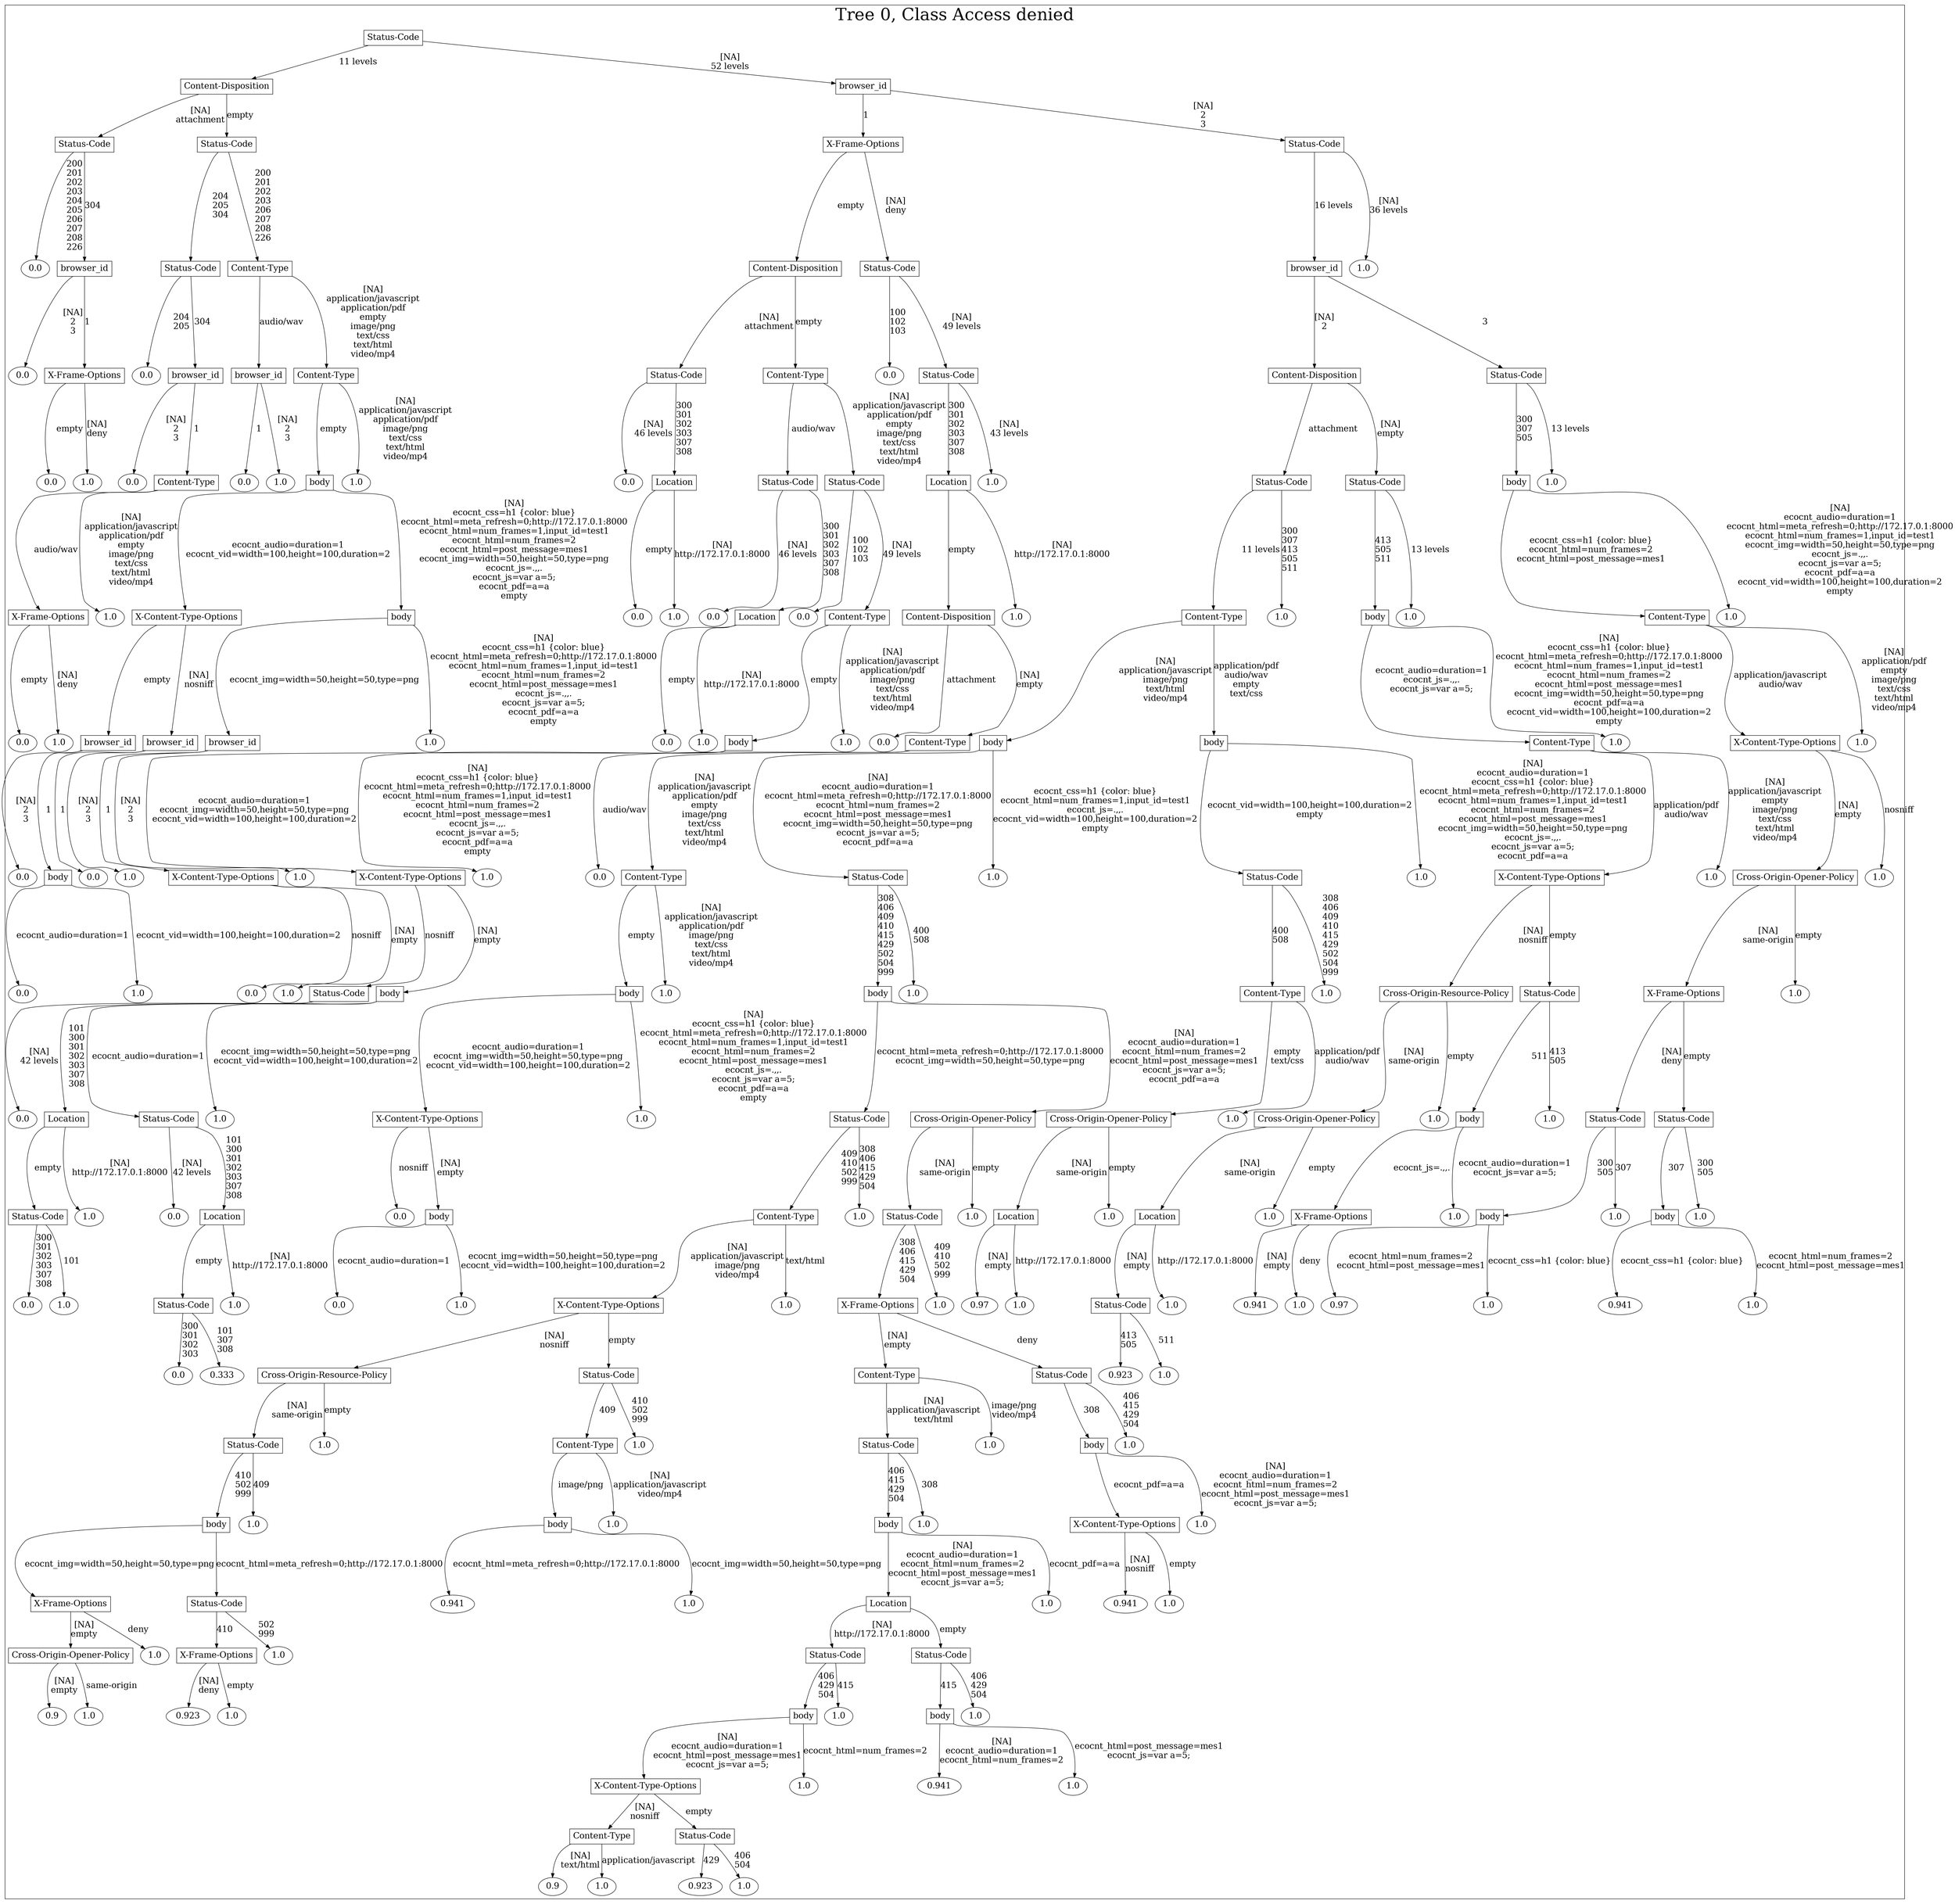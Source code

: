 /*
Generated by:
    http://https://github.com/h2oai/h2o-3/tree/master/h2o-genmodel/src/main/java/hex/genmodel/tools/PrintMojo.java
*/

/*
On a mac:

$ brew install graphviz
$ dot -Tpng file.gv -o file.png
$ open file.png
*/

digraph G {

subgraph cluster_0 {
/* Nodes */

/* Level 0 */
{
"SG_0_Node_0" [shape=box, fontsize=20, label="Status-Code"]
}

/* Level 1 */
{
"SG_0_Node_1" [shape=box, fontsize=20, label="Content-Disposition"]
"SG_0_Node_2" [shape=box, fontsize=20, label="browser_id"]
}

/* Level 2 */
{
"SG_0_Node_3" [shape=box, fontsize=20, label="Status-Code"]
"SG_0_Node_4" [shape=box, fontsize=20, label="Status-Code"]
"SG_0_Node_5" [shape=box, fontsize=20, label="X-Frame-Options"]
"SG_0_Node_6" [shape=box, fontsize=20, label="Status-Code"]
}

/* Level 3 */
{
"SG_0_Node_126" [fontsize=20, label="0.0"]
"SG_0_Node_7" [shape=box, fontsize=20, label="browser_id"]
"SG_0_Node_8" [shape=box, fontsize=20, label="Status-Code"]
"SG_0_Node_9" [shape=box, fontsize=20, label="Content-Type"]
"SG_0_Node_10" [shape=box, fontsize=20, label="Content-Disposition"]
"SG_0_Node_11" [shape=box, fontsize=20, label="Status-Code"]
"SG_0_Node_12" [shape=box, fontsize=20, label="browser_id"]
"SG_0_Node_127" [fontsize=20, label="1.0"]
}

/* Level 4 */
{
"SG_0_Node_128" [fontsize=20, label="0.0"]
"SG_0_Node_13" [shape=box, fontsize=20, label="X-Frame-Options"]
"SG_0_Node_129" [fontsize=20, label="0.0"]
"SG_0_Node_14" [shape=box, fontsize=20, label="browser_id"]
"SG_0_Node_15" [shape=box, fontsize=20, label="browser_id"]
"SG_0_Node_16" [shape=box, fontsize=20, label="Content-Type"]
"SG_0_Node_17" [shape=box, fontsize=20, label="Status-Code"]
"SG_0_Node_18" [shape=box, fontsize=20, label="Content-Type"]
"SG_0_Node_130" [fontsize=20, label="0.0"]
"SG_0_Node_19" [shape=box, fontsize=20, label="Status-Code"]
"SG_0_Node_20" [shape=box, fontsize=20, label="Content-Disposition"]
"SG_0_Node_21" [shape=box, fontsize=20, label="Status-Code"]
}

/* Level 5 */
{
"SG_0_Node_131" [fontsize=20, label="0.0"]
"SG_0_Node_132" [fontsize=20, label="1.0"]
"SG_0_Node_133" [fontsize=20, label="0.0"]
"SG_0_Node_22" [shape=box, fontsize=20, label="Content-Type"]
"SG_0_Node_134" [fontsize=20, label="0.0"]
"SG_0_Node_135" [fontsize=20, label="1.0"]
"SG_0_Node_23" [shape=box, fontsize=20, label="body"]
"SG_0_Node_136" [fontsize=20, label="1.0"]
"SG_0_Node_137" [fontsize=20, label="0.0"]
"SG_0_Node_24" [shape=box, fontsize=20, label="Location"]
"SG_0_Node_25" [shape=box, fontsize=20, label="Status-Code"]
"SG_0_Node_26" [shape=box, fontsize=20, label="Status-Code"]
"SG_0_Node_27" [shape=box, fontsize=20, label="Location"]
"SG_0_Node_138" [fontsize=20, label="1.0"]
"SG_0_Node_28" [shape=box, fontsize=20, label="Status-Code"]
"SG_0_Node_29" [shape=box, fontsize=20, label="Status-Code"]
"SG_0_Node_30" [shape=box, fontsize=20, label="body"]
"SG_0_Node_139" [fontsize=20, label="1.0"]
}

/* Level 6 */
{
"SG_0_Node_31" [shape=box, fontsize=20, label="X-Frame-Options"]
"SG_0_Node_140" [fontsize=20, label="1.0"]
"SG_0_Node_32" [shape=box, fontsize=20, label="X-Content-Type-Options"]
"SG_0_Node_33" [shape=box, fontsize=20, label="body"]
"SG_0_Node_141" [fontsize=20, label="0.0"]
"SG_0_Node_142" [fontsize=20, label="1.0"]
"SG_0_Node_143" [fontsize=20, label="0.0"]
"SG_0_Node_34" [shape=box, fontsize=20, label="Location"]
"SG_0_Node_144" [fontsize=20, label="0.0"]
"SG_0_Node_35" [shape=box, fontsize=20, label="Content-Type"]
"SG_0_Node_36" [shape=box, fontsize=20, label="Content-Disposition"]
"SG_0_Node_145" [fontsize=20, label="1.0"]
"SG_0_Node_37" [shape=box, fontsize=20, label="Content-Type"]
"SG_0_Node_146" [fontsize=20, label="1.0"]
"SG_0_Node_38" [shape=box, fontsize=20, label="body"]
"SG_0_Node_147" [fontsize=20, label="1.0"]
"SG_0_Node_39" [shape=box, fontsize=20, label="Content-Type"]
"SG_0_Node_148" [fontsize=20, label="1.0"]
}

/* Level 7 */
{
"SG_0_Node_149" [fontsize=20, label="0.0"]
"SG_0_Node_150" [fontsize=20, label="1.0"]
"SG_0_Node_40" [shape=box, fontsize=20, label="browser_id"]
"SG_0_Node_41" [shape=box, fontsize=20, label="browser_id"]
"SG_0_Node_42" [shape=box, fontsize=20, label="browser_id"]
"SG_0_Node_151" [fontsize=20, label="1.0"]
"SG_0_Node_152" [fontsize=20, label="0.0"]
"SG_0_Node_153" [fontsize=20, label="1.0"]
"SG_0_Node_43" [shape=box, fontsize=20, label="body"]
"SG_0_Node_154" [fontsize=20, label="1.0"]
"SG_0_Node_155" [fontsize=20, label="0.0"]
"SG_0_Node_44" [shape=box, fontsize=20, label="Content-Type"]
"SG_0_Node_45" [shape=box, fontsize=20, label="body"]
"SG_0_Node_46" [shape=box, fontsize=20, label="body"]
"SG_0_Node_47" [shape=box, fontsize=20, label="Content-Type"]
"SG_0_Node_156" [fontsize=20, label="1.0"]
"SG_0_Node_48" [shape=box, fontsize=20, label="X-Content-Type-Options"]
"SG_0_Node_157" [fontsize=20, label="1.0"]
}

/* Level 8 */
{
"SG_0_Node_158" [fontsize=20, label="0.0"]
"SG_0_Node_49" [shape=box, fontsize=20, label="body"]
"SG_0_Node_159" [fontsize=20, label="0.0"]
"SG_0_Node_160" [fontsize=20, label="1.0"]
"SG_0_Node_50" [shape=box, fontsize=20, label="X-Content-Type-Options"]
"SG_0_Node_161" [fontsize=20, label="1.0"]
"SG_0_Node_51" [shape=box, fontsize=20, label="X-Content-Type-Options"]
"SG_0_Node_162" [fontsize=20, label="1.0"]
"SG_0_Node_163" [fontsize=20, label="0.0"]
"SG_0_Node_52" [shape=box, fontsize=20, label="Content-Type"]
"SG_0_Node_53" [shape=box, fontsize=20, label="Status-Code"]
"SG_0_Node_164" [fontsize=20, label="1.0"]
"SG_0_Node_54" [shape=box, fontsize=20, label="Status-Code"]
"SG_0_Node_165" [fontsize=20, label="1.0"]
"SG_0_Node_55" [shape=box, fontsize=20, label="X-Content-Type-Options"]
"SG_0_Node_166" [fontsize=20, label="1.0"]
"SG_0_Node_56" [shape=box, fontsize=20, label="Cross-Origin-Opener-Policy"]
"SG_0_Node_167" [fontsize=20, label="1.0"]
}

/* Level 9 */
{
"SG_0_Node_168" [fontsize=20, label="0.0"]
"SG_0_Node_169" [fontsize=20, label="1.0"]
"SG_0_Node_170" [fontsize=20, label="0.0"]
"SG_0_Node_171" [fontsize=20, label="1.0"]
"SG_0_Node_57" [shape=box, fontsize=20, label="Status-Code"]
"SG_0_Node_58" [shape=box, fontsize=20, label="body"]
"SG_0_Node_59" [shape=box, fontsize=20, label="body"]
"SG_0_Node_172" [fontsize=20, label="1.0"]
"SG_0_Node_60" [shape=box, fontsize=20, label="body"]
"SG_0_Node_173" [fontsize=20, label="1.0"]
"SG_0_Node_61" [shape=box, fontsize=20, label="Content-Type"]
"SG_0_Node_174" [fontsize=20, label="1.0"]
"SG_0_Node_62" [shape=box, fontsize=20, label="Cross-Origin-Resource-Policy"]
"SG_0_Node_63" [shape=box, fontsize=20, label="Status-Code"]
"SG_0_Node_64" [shape=box, fontsize=20, label="X-Frame-Options"]
"SG_0_Node_175" [fontsize=20, label="1.0"]
}

/* Level 10 */
{
"SG_0_Node_176" [fontsize=20, label="0.0"]
"SG_0_Node_65" [shape=box, fontsize=20, label="Location"]
"SG_0_Node_66" [shape=box, fontsize=20, label="Status-Code"]
"SG_0_Node_177" [fontsize=20, label="1.0"]
"SG_0_Node_67" [shape=box, fontsize=20, label="X-Content-Type-Options"]
"SG_0_Node_178" [fontsize=20, label="1.0"]
"SG_0_Node_68" [shape=box, fontsize=20, label="Status-Code"]
"SG_0_Node_69" [shape=box, fontsize=20, label="Cross-Origin-Opener-Policy"]
"SG_0_Node_70" [shape=box, fontsize=20, label="Cross-Origin-Opener-Policy"]
"SG_0_Node_179" [fontsize=20, label="1.0"]
"SG_0_Node_71" [shape=box, fontsize=20, label="Cross-Origin-Opener-Policy"]
"SG_0_Node_180" [fontsize=20, label="1.0"]
"SG_0_Node_72" [shape=box, fontsize=20, label="body"]
"SG_0_Node_181" [fontsize=20, label="1.0"]
"SG_0_Node_73" [shape=box, fontsize=20, label="Status-Code"]
"SG_0_Node_74" [shape=box, fontsize=20, label="Status-Code"]
}

/* Level 11 */
{
"SG_0_Node_75" [shape=box, fontsize=20, label="Status-Code"]
"SG_0_Node_182" [fontsize=20, label="1.0"]
"SG_0_Node_183" [fontsize=20, label="0.0"]
"SG_0_Node_76" [shape=box, fontsize=20, label="Location"]
"SG_0_Node_184" [fontsize=20, label="0.0"]
"SG_0_Node_77" [shape=box, fontsize=20, label="body"]
"SG_0_Node_78" [shape=box, fontsize=20, label="Content-Type"]
"SG_0_Node_185" [fontsize=20, label="1.0"]
"SG_0_Node_79" [shape=box, fontsize=20, label="Status-Code"]
"SG_0_Node_186" [fontsize=20, label="1.0"]
"SG_0_Node_80" [shape=box, fontsize=20, label="Location"]
"SG_0_Node_187" [fontsize=20, label="1.0"]
"SG_0_Node_81" [shape=box, fontsize=20, label="Location"]
"SG_0_Node_188" [fontsize=20, label="1.0"]
"SG_0_Node_82" [shape=box, fontsize=20, label="X-Frame-Options"]
"SG_0_Node_189" [fontsize=20, label="1.0"]
"SG_0_Node_83" [shape=box, fontsize=20, label="body"]
"SG_0_Node_190" [fontsize=20, label="1.0"]
"SG_0_Node_84" [shape=box, fontsize=20, label="body"]
"SG_0_Node_191" [fontsize=20, label="1.0"]
}

/* Level 12 */
{
"SG_0_Node_192" [fontsize=20, label="0.0"]
"SG_0_Node_193" [fontsize=20, label="1.0"]
"SG_0_Node_85" [shape=box, fontsize=20, label="Status-Code"]
"SG_0_Node_194" [fontsize=20, label="1.0"]
"SG_0_Node_195" [fontsize=20, label="0.0"]
"SG_0_Node_196" [fontsize=20, label="1.0"]
"SG_0_Node_86" [shape=box, fontsize=20, label="X-Content-Type-Options"]
"SG_0_Node_197" [fontsize=20, label="1.0"]
"SG_0_Node_87" [shape=box, fontsize=20, label="X-Frame-Options"]
"SG_0_Node_198" [fontsize=20, label="1.0"]
"SG_0_Node_199" [fontsize=20, label="0.97"]
"SG_0_Node_200" [fontsize=20, label="1.0"]
"SG_0_Node_89" [shape=box, fontsize=20, label="Status-Code"]
"SG_0_Node_201" [fontsize=20, label="1.0"]
"SG_0_Node_202" [fontsize=20, label="0.941"]
"SG_0_Node_203" [fontsize=20, label="1.0"]
"SG_0_Node_204" [fontsize=20, label="0.97"]
"SG_0_Node_205" [fontsize=20, label="1.0"]
"SG_0_Node_206" [fontsize=20, label="0.941"]
"SG_0_Node_207" [fontsize=20, label="1.0"]
}

/* Level 13 */
{
"SG_0_Node_208" [fontsize=20, label="0.0"]
"SG_0_Node_209" [fontsize=20, label="0.333"]
"SG_0_Node_94" [shape=box, fontsize=20, label="Cross-Origin-Resource-Policy"]
"SG_0_Node_95" [shape=box, fontsize=20, label="Status-Code"]
"SG_0_Node_96" [shape=box, fontsize=20, label="Content-Type"]
"SG_0_Node_97" [shape=box, fontsize=20, label="Status-Code"]
"SG_0_Node_210" [fontsize=20, label="0.923"]
"SG_0_Node_211" [fontsize=20, label="1.0"]
}

/* Level 14 */
{
"SG_0_Node_99" [shape=box, fontsize=20, label="Status-Code"]
"SG_0_Node_212" [fontsize=20, label="1.0"]
"SG_0_Node_100" [shape=box, fontsize=20, label="Content-Type"]
"SG_0_Node_213" [fontsize=20, label="1.0"]
"SG_0_Node_101" [shape=box, fontsize=20, label="Status-Code"]
"SG_0_Node_214" [fontsize=20, label="1.0"]
"SG_0_Node_102" [shape=box, fontsize=20, label="body"]
"SG_0_Node_215" [fontsize=20, label="1.0"]
}

/* Level 15 */
{
"SG_0_Node_103" [shape=box, fontsize=20, label="body"]
"SG_0_Node_216" [fontsize=20, label="1.0"]
"SG_0_Node_104" [shape=box, fontsize=20, label="body"]
"SG_0_Node_217" [fontsize=20, label="1.0"]
"SG_0_Node_105" [shape=box, fontsize=20, label="body"]
"SG_0_Node_218" [fontsize=20, label="1.0"]
"SG_0_Node_106" [shape=box, fontsize=20, label="X-Content-Type-Options"]
"SG_0_Node_219" [fontsize=20, label="1.0"]
}

/* Level 16 */
{
"SG_0_Node_107" [shape=box, fontsize=20, label="X-Frame-Options"]
"SG_0_Node_108" [shape=box, fontsize=20, label="Status-Code"]
"SG_0_Node_220" [fontsize=20, label="0.941"]
"SG_0_Node_221" [fontsize=20, label="1.0"]
"SG_0_Node_110" [shape=box, fontsize=20, label="Location"]
"SG_0_Node_222" [fontsize=20, label="1.0"]
"SG_0_Node_223" [fontsize=20, label="0.941"]
"SG_0_Node_224" [fontsize=20, label="1.0"]
}

/* Level 17 */
{
"SG_0_Node_112" [shape=box, fontsize=20, label="Cross-Origin-Opener-Policy"]
"SG_0_Node_225" [fontsize=20, label="1.0"]
"SG_0_Node_113" [shape=box, fontsize=20, label="X-Frame-Options"]
"SG_0_Node_226" [fontsize=20, label="1.0"]
"SG_0_Node_114" [shape=box, fontsize=20, label="Status-Code"]
"SG_0_Node_115" [shape=box, fontsize=20, label="Status-Code"]
}

/* Level 18 */
{
"SG_0_Node_227" [fontsize=20, label="0.9"]
"SG_0_Node_228" [fontsize=20, label="1.0"]
"SG_0_Node_229" [fontsize=20, label="0.923"]
"SG_0_Node_230" [fontsize=20, label="1.0"]
"SG_0_Node_118" [shape=box, fontsize=20, label="body"]
"SG_0_Node_231" [fontsize=20, label="1.0"]
"SG_0_Node_119" [shape=box, fontsize=20, label="body"]
"SG_0_Node_232" [fontsize=20, label="1.0"]
}

/* Level 19 */
{
"SG_0_Node_120" [shape=box, fontsize=20, label="X-Content-Type-Options"]
"SG_0_Node_233" [fontsize=20, label="1.0"]
"SG_0_Node_234" [fontsize=20, label="0.941"]
"SG_0_Node_235" [fontsize=20, label="1.0"]
}

/* Level 20 */
{
"SG_0_Node_122" [shape=box, fontsize=20, label="Content-Type"]
"SG_0_Node_123" [shape=box, fontsize=20, label="Status-Code"]
}

/* Level 21 */
{
"SG_0_Node_236" [fontsize=20, label="0.9"]
"SG_0_Node_237" [fontsize=20, label="1.0"]
"SG_0_Node_238" [fontsize=20, label="0.923"]
"SG_0_Node_239" [fontsize=20, label="1.0"]
}

/* Edges */
"SG_0_Node_0" -> "SG_0_Node_1" [fontsize=20, label="11 levels
"]
"SG_0_Node_0" -> "SG_0_Node_2" [fontsize=20, label="[NA]
52 levels
"]
"SG_0_Node_2" -> "SG_0_Node_5" [fontsize=20, label="1
"]
"SG_0_Node_2" -> "SG_0_Node_6" [fontsize=20, label="[NA]
2
3
"]
"SG_0_Node_6" -> "SG_0_Node_12" [fontsize=20, label="16 levels
"]
"SG_0_Node_6" -> "SG_0_Node_127" [fontsize=20, label="[NA]
36 levels
"]
"SG_0_Node_12" -> "SG_0_Node_20" [fontsize=20, label="[NA]
2
"]
"SG_0_Node_12" -> "SG_0_Node_21" [fontsize=20, label="3
"]
"SG_0_Node_21" -> "SG_0_Node_30" [fontsize=20, label="300
307
505
"]
"SG_0_Node_21" -> "SG_0_Node_139" [fontsize=20, label="13 levels
"]
"SG_0_Node_30" -> "SG_0_Node_39" [fontsize=20, label="ecocnt_css=h1 {color: blue}
ecocnt_html=num_frames=2
ecocnt_html=post_message=mes1
"]
"SG_0_Node_30" -> "SG_0_Node_148" [fontsize=20, label="[NA]
ecocnt_audio=duration=1
ecocnt_html=meta_refresh=0;http://172.17.0.1:8000
ecocnt_html=num_frames=1,input_id=test1
ecocnt_img=width=50,height=50,type=png
ecocnt_js=.,,.
ecocnt_js=var a=5;
ecocnt_pdf=a=a
ecocnt_vid=width=100,height=100,duration=2
empty
"]
"SG_0_Node_39" -> "SG_0_Node_48" [fontsize=20, label="application/javascript
audio/wav
"]
"SG_0_Node_39" -> "SG_0_Node_157" [fontsize=20, label="[NA]
application/pdf
empty
image/png
text/css
text/html
video/mp4
"]
"SG_0_Node_48" -> "SG_0_Node_56" [fontsize=20, label="[NA]
empty
"]
"SG_0_Node_48" -> "SG_0_Node_167" [fontsize=20, label="nosniff
"]
"SG_0_Node_56" -> "SG_0_Node_64" [fontsize=20, label="[NA]
same-origin
"]
"SG_0_Node_56" -> "SG_0_Node_175" [fontsize=20, label="empty
"]
"SG_0_Node_64" -> "SG_0_Node_73" [fontsize=20, label="[NA]
deny
"]
"SG_0_Node_64" -> "SG_0_Node_74" [fontsize=20, label="empty
"]
"SG_0_Node_74" -> "SG_0_Node_84" [fontsize=20, label="307
"]
"SG_0_Node_74" -> "SG_0_Node_191" [fontsize=20, label="300
505
"]
"SG_0_Node_84" -> "SG_0_Node_206" [fontsize=20, label="ecocnt_css=h1 {color: blue}
"]
"SG_0_Node_84" -> "SG_0_Node_207" [fontsize=20, label="ecocnt_html=num_frames=2
ecocnt_html=post_message=mes1
"]
"SG_0_Node_73" -> "SG_0_Node_83" [fontsize=20, label="300
505
"]
"SG_0_Node_73" -> "SG_0_Node_190" [fontsize=20, label="307
"]
"SG_0_Node_83" -> "SG_0_Node_204" [fontsize=20, label="ecocnt_html=num_frames=2
ecocnt_html=post_message=mes1
"]
"SG_0_Node_83" -> "SG_0_Node_205" [fontsize=20, label="ecocnt_css=h1 {color: blue}
"]
"SG_0_Node_20" -> "SG_0_Node_28" [fontsize=20, label="attachment
"]
"SG_0_Node_20" -> "SG_0_Node_29" [fontsize=20, label="[NA]
empty
"]
"SG_0_Node_29" -> "SG_0_Node_38" [fontsize=20, label="413
505
511
"]
"SG_0_Node_29" -> "SG_0_Node_147" [fontsize=20, label="13 levels
"]
"SG_0_Node_38" -> "SG_0_Node_47" [fontsize=20, label="ecocnt_audio=duration=1
ecocnt_js=.,,.
ecocnt_js=var a=5;
"]
"SG_0_Node_38" -> "SG_0_Node_156" [fontsize=20, label="[NA]
ecocnt_css=h1 {color: blue}
ecocnt_html=meta_refresh=0;http://172.17.0.1:8000
ecocnt_html=num_frames=1,input_id=test1
ecocnt_html=num_frames=2
ecocnt_html=post_message=mes1
ecocnt_img=width=50,height=50,type=png
ecocnt_pdf=a=a
ecocnt_vid=width=100,height=100,duration=2
empty
"]
"SG_0_Node_47" -> "SG_0_Node_55" [fontsize=20, label="application/pdf
audio/wav
"]
"SG_0_Node_47" -> "SG_0_Node_166" [fontsize=20, label="[NA]
application/javascript
empty
image/png
text/css
text/html
video/mp4
"]
"SG_0_Node_55" -> "SG_0_Node_62" [fontsize=20, label="[NA]
nosniff
"]
"SG_0_Node_55" -> "SG_0_Node_63" [fontsize=20, label="empty
"]
"SG_0_Node_63" -> "SG_0_Node_72" [fontsize=20, label="511
"]
"SG_0_Node_63" -> "SG_0_Node_181" [fontsize=20, label="413
505
"]
"SG_0_Node_72" -> "SG_0_Node_82" [fontsize=20, label="ecocnt_js=.,,.
"]
"SG_0_Node_72" -> "SG_0_Node_189" [fontsize=20, label="ecocnt_audio=duration=1
ecocnt_js=var a=5;
"]
"SG_0_Node_82" -> "SG_0_Node_202" [fontsize=20, label="[NA]
empty
"]
"SG_0_Node_82" -> "SG_0_Node_203" [fontsize=20, label="deny
"]
"SG_0_Node_62" -> "SG_0_Node_71" [fontsize=20, label="[NA]
same-origin
"]
"SG_0_Node_62" -> "SG_0_Node_180" [fontsize=20, label="empty
"]
"SG_0_Node_71" -> "SG_0_Node_81" [fontsize=20, label="[NA]
same-origin
"]
"SG_0_Node_71" -> "SG_0_Node_188" [fontsize=20, label="empty
"]
"SG_0_Node_81" -> "SG_0_Node_89" [fontsize=20, label="[NA]
empty
"]
"SG_0_Node_81" -> "SG_0_Node_201" [fontsize=20, label="http://172.17.0.1:8000
"]
"SG_0_Node_89" -> "SG_0_Node_210" [fontsize=20, label="413
505
"]
"SG_0_Node_89" -> "SG_0_Node_211" [fontsize=20, label="511
"]
"SG_0_Node_28" -> "SG_0_Node_37" [fontsize=20, label="11 levels
"]
"SG_0_Node_28" -> "SG_0_Node_146" [fontsize=20, label="300
307
413
505
511
"]
"SG_0_Node_37" -> "SG_0_Node_45" [fontsize=20, label="[NA]
application/javascript
image/png
text/html
video/mp4
"]
"SG_0_Node_37" -> "SG_0_Node_46" [fontsize=20, label="application/pdf
audio/wav
empty
text/css
"]
"SG_0_Node_46" -> "SG_0_Node_54" [fontsize=20, label="ecocnt_vid=width=100,height=100,duration=2
empty
"]
"SG_0_Node_46" -> "SG_0_Node_165" [fontsize=20, label="[NA]
ecocnt_audio=duration=1
ecocnt_css=h1 {color: blue}
ecocnt_html=meta_refresh=0;http://172.17.0.1:8000
ecocnt_html=num_frames=1,input_id=test1
ecocnt_html=num_frames=2
ecocnt_html=post_message=mes1
ecocnt_img=width=50,height=50,type=png
ecocnt_js=.,,.
ecocnt_js=var a=5;
ecocnt_pdf=a=a
"]
"SG_0_Node_54" -> "SG_0_Node_61" [fontsize=20, label="400
508
"]
"SG_0_Node_54" -> "SG_0_Node_174" [fontsize=20, label="308
406
409
410
415
429
502
504
999
"]
"SG_0_Node_61" -> "SG_0_Node_70" [fontsize=20, label="empty
text/css
"]
"SG_0_Node_61" -> "SG_0_Node_179" [fontsize=20, label="application/pdf
audio/wav
"]
"SG_0_Node_70" -> "SG_0_Node_80" [fontsize=20, label="[NA]
same-origin
"]
"SG_0_Node_70" -> "SG_0_Node_187" [fontsize=20, label="empty
"]
"SG_0_Node_80" -> "SG_0_Node_199" [fontsize=20, label="[NA]
empty
"]
"SG_0_Node_80" -> "SG_0_Node_200" [fontsize=20, label="http://172.17.0.1:8000
"]
"SG_0_Node_45" -> "SG_0_Node_53" [fontsize=20, label="[NA]
ecocnt_audio=duration=1
ecocnt_html=meta_refresh=0;http://172.17.0.1:8000
ecocnt_html=num_frames=2
ecocnt_html=post_message=mes1
ecocnt_img=width=50,height=50,type=png
ecocnt_js=var a=5;
ecocnt_pdf=a=a
"]
"SG_0_Node_45" -> "SG_0_Node_164" [fontsize=20, label="ecocnt_css=h1 {color: blue}
ecocnt_html=num_frames=1,input_id=test1
ecocnt_js=.,,.
ecocnt_vid=width=100,height=100,duration=2
empty
"]
"SG_0_Node_53" -> "SG_0_Node_60" [fontsize=20, label="308
406
409
410
415
429
502
504
999
"]
"SG_0_Node_53" -> "SG_0_Node_173" [fontsize=20, label="400
508
"]
"SG_0_Node_60" -> "SG_0_Node_68" [fontsize=20, label="ecocnt_html=meta_refresh=0;http://172.17.0.1:8000
ecocnt_img=width=50,height=50,type=png
"]
"SG_0_Node_60" -> "SG_0_Node_69" [fontsize=20, label="[NA]
ecocnt_audio=duration=1
ecocnt_html=num_frames=2
ecocnt_html=post_message=mes1
ecocnt_js=var a=5;
ecocnt_pdf=a=a
"]
"SG_0_Node_69" -> "SG_0_Node_79" [fontsize=20, label="[NA]
same-origin
"]
"SG_0_Node_69" -> "SG_0_Node_186" [fontsize=20, label="empty
"]
"SG_0_Node_79" -> "SG_0_Node_87" [fontsize=20, label="308
406
415
429
504
"]
"SG_0_Node_79" -> "SG_0_Node_198" [fontsize=20, label="409
410
502
999
"]
"SG_0_Node_87" -> "SG_0_Node_96" [fontsize=20, label="[NA]
empty
"]
"SG_0_Node_87" -> "SG_0_Node_97" [fontsize=20, label="deny
"]
"SG_0_Node_97" -> "SG_0_Node_102" [fontsize=20, label="308
"]
"SG_0_Node_97" -> "SG_0_Node_215" [fontsize=20, label="406
415
429
504
"]
"SG_0_Node_102" -> "SG_0_Node_106" [fontsize=20, label="ecocnt_pdf=a=a
"]
"SG_0_Node_102" -> "SG_0_Node_219" [fontsize=20, label="[NA]
ecocnt_audio=duration=1
ecocnt_html=num_frames=2
ecocnt_html=post_message=mes1
ecocnt_js=var a=5;
"]
"SG_0_Node_106" -> "SG_0_Node_223" [fontsize=20, label="[NA]
nosniff
"]
"SG_0_Node_106" -> "SG_0_Node_224" [fontsize=20, label="empty
"]
"SG_0_Node_96" -> "SG_0_Node_101" [fontsize=20, label="[NA]
application/javascript
text/html
"]
"SG_0_Node_96" -> "SG_0_Node_214" [fontsize=20, label="image/png
video/mp4
"]
"SG_0_Node_101" -> "SG_0_Node_105" [fontsize=20, label="406
415
429
504
"]
"SG_0_Node_101" -> "SG_0_Node_218" [fontsize=20, label="308
"]
"SG_0_Node_105" -> "SG_0_Node_110" [fontsize=20, label="[NA]
ecocnt_audio=duration=1
ecocnt_html=num_frames=2
ecocnt_html=post_message=mes1
ecocnt_js=var a=5;
"]
"SG_0_Node_105" -> "SG_0_Node_222" [fontsize=20, label="ecocnt_pdf=a=a
"]
"SG_0_Node_110" -> "SG_0_Node_114" [fontsize=20, label="[NA]
http://172.17.0.1:8000
"]
"SG_0_Node_110" -> "SG_0_Node_115" [fontsize=20, label="empty
"]
"SG_0_Node_115" -> "SG_0_Node_119" [fontsize=20, label="415
"]
"SG_0_Node_115" -> "SG_0_Node_232" [fontsize=20, label="406
429
504
"]
"SG_0_Node_119" -> "SG_0_Node_234" [fontsize=20, label="[NA]
ecocnt_audio=duration=1
ecocnt_html=num_frames=2
"]
"SG_0_Node_119" -> "SG_0_Node_235" [fontsize=20, label="ecocnt_html=post_message=mes1
ecocnt_js=var a=5;
"]
"SG_0_Node_114" -> "SG_0_Node_118" [fontsize=20, label="406
429
504
"]
"SG_0_Node_114" -> "SG_0_Node_231" [fontsize=20, label="415
"]
"SG_0_Node_118" -> "SG_0_Node_120" [fontsize=20, label="[NA]
ecocnt_audio=duration=1
ecocnt_html=post_message=mes1
ecocnt_js=var a=5;
"]
"SG_0_Node_118" -> "SG_0_Node_233" [fontsize=20, label="ecocnt_html=num_frames=2
"]
"SG_0_Node_120" -> "SG_0_Node_122" [fontsize=20, label="[NA]
nosniff
"]
"SG_0_Node_120" -> "SG_0_Node_123" [fontsize=20, label="empty
"]
"SG_0_Node_123" -> "SG_0_Node_238" [fontsize=20, label="429
"]
"SG_0_Node_123" -> "SG_0_Node_239" [fontsize=20, label="406
504
"]
"SG_0_Node_122" -> "SG_0_Node_236" [fontsize=20, label="[NA]
text/html
"]
"SG_0_Node_122" -> "SG_0_Node_237" [fontsize=20, label="application/javascript
"]
"SG_0_Node_68" -> "SG_0_Node_78" [fontsize=20, label="409
410
502
999
"]
"SG_0_Node_68" -> "SG_0_Node_185" [fontsize=20, label="308
406
415
429
504
"]
"SG_0_Node_78" -> "SG_0_Node_86" [fontsize=20, label="[NA]
application/javascript
image/png
video/mp4
"]
"SG_0_Node_78" -> "SG_0_Node_197" [fontsize=20, label="text/html
"]
"SG_0_Node_86" -> "SG_0_Node_94" [fontsize=20, label="[NA]
nosniff
"]
"SG_0_Node_86" -> "SG_0_Node_95" [fontsize=20, label="empty
"]
"SG_0_Node_95" -> "SG_0_Node_100" [fontsize=20, label="409
"]
"SG_0_Node_95" -> "SG_0_Node_213" [fontsize=20, label="410
502
999
"]
"SG_0_Node_100" -> "SG_0_Node_104" [fontsize=20, label="image/png
"]
"SG_0_Node_100" -> "SG_0_Node_217" [fontsize=20, label="[NA]
application/javascript
video/mp4
"]
"SG_0_Node_104" -> "SG_0_Node_220" [fontsize=20, label="ecocnt_html=meta_refresh=0;http://172.17.0.1:8000
"]
"SG_0_Node_104" -> "SG_0_Node_221" [fontsize=20, label="ecocnt_img=width=50,height=50,type=png
"]
"SG_0_Node_94" -> "SG_0_Node_99" [fontsize=20, label="[NA]
same-origin
"]
"SG_0_Node_94" -> "SG_0_Node_212" [fontsize=20, label="empty
"]
"SG_0_Node_99" -> "SG_0_Node_103" [fontsize=20, label="410
502
999
"]
"SG_0_Node_99" -> "SG_0_Node_216" [fontsize=20, label="409
"]
"SG_0_Node_103" -> "SG_0_Node_107" [fontsize=20, label="ecocnt_img=width=50,height=50,type=png
"]
"SG_0_Node_103" -> "SG_0_Node_108" [fontsize=20, label="ecocnt_html=meta_refresh=0;http://172.17.0.1:8000
"]
"SG_0_Node_108" -> "SG_0_Node_113" [fontsize=20, label="410
"]
"SG_0_Node_108" -> "SG_0_Node_226" [fontsize=20, label="502
999
"]
"SG_0_Node_113" -> "SG_0_Node_229" [fontsize=20, label="[NA]
deny
"]
"SG_0_Node_113" -> "SG_0_Node_230" [fontsize=20, label="empty
"]
"SG_0_Node_107" -> "SG_0_Node_112" [fontsize=20, label="[NA]
empty
"]
"SG_0_Node_107" -> "SG_0_Node_225" [fontsize=20, label="deny
"]
"SG_0_Node_112" -> "SG_0_Node_227" [fontsize=20, label="[NA]
empty
"]
"SG_0_Node_112" -> "SG_0_Node_228" [fontsize=20, label="same-origin
"]
"SG_0_Node_5" -> "SG_0_Node_10" [fontsize=20, label="empty
"]
"SG_0_Node_5" -> "SG_0_Node_11" [fontsize=20, label="[NA]
deny
"]
"SG_0_Node_11" -> "SG_0_Node_130" [fontsize=20, label="100
102
103
"]
"SG_0_Node_11" -> "SG_0_Node_19" [fontsize=20, label="[NA]
49 levels
"]
"SG_0_Node_19" -> "SG_0_Node_27" [fontsize=20, label="300
301
302
303
307
308
"]
"SG_0_Node_19" -> "SG_0_Node_138" [fontsize=20, label="[NA]
43 levels
"]
"SG_0_Node_27" -> "SG_0_Node_36" [fontsize=20, label="empty
"]
"SG_0_Node_27" -> "SG_0_Node_145" [fontsize=20, label="[NA]
http://172.17.0.1:8000
"]
"SG_0_Node_36" -> "SG_0_Node_155" [fontsize=20, label="attachment
"]
"SG_0_Node_36" -> "SG_0_Node_44" [fontsize=20, label="[NA]
empty
"]
"SG_0_Node_44" -> "SG_0_Node_163" [fontsize=20, label="audio/wav
"]
"SG_0_Node_44" -> "SG_0_Node_52" [fontsize=20, label="[NA]
application/javascript
application/pdf
empty
image/png
text/css
text/html
video/mp4
"]
"SG_0_Node_52" -> "SG_0_Node_59" [fontsize=20, label="empty
"]
"SG_0_Node_52" -> "SG_0_Node_172" [fontsize=20, label="[NA]
application/javascript
application/pdf
image/png
text/css
text/html
video/mp4
"]
"SG_0_Node_59" -> "SG_0_Node_67" [fontsize=20, label="ecocnt_audio=duration=1
ecocnt_img=width=50,height=50,type=png
ecocnt_vid=width=100,height=100,duration=2
"]
"SG_0_Node_59" -> "SG_0_Node_178" [fontsize=20, label="[NA]
ecocnt_css=h1 {color: blue}
ecocnt_html=meta_refresh=0;http://172.17.0.1:8000
ecocnt_html=num_frames=1,input_id=test1
ecocnt_html=num_frames=2
ecocnt_html=post_message=mes1
ecocnt_js=.,,.
ecocnt_js=var a=5;
ecocnt_pdf=a=a
empty
"]
"SG_0_Node_67" -> "SG_0_Node_184" [fontsize=20, label="nosniff
"]
"SG_0_Node_67" -> "SG_0_Node_77" [fontsize=20, label="[NA]
empty
"]
"SG_0_Node_77" -> "SG_0_Node_195" [fontsize=20, label="ecocnt_audio=duration=1
"]
"SG_0_Node_77" -> "SG_0_Node_196" [fontsize=20, label="ecocnt_img=width=50,height=50,type=png
ecocnt_vid=width=100,height=100,duration=2
"]
"SG_0_Node_10" -> "SG_0_Node_17" [fontsize=20, label="[NA]
attachment
"]
"SG_0_Node_10" -> "SG_0_Node_18" [fontsize=20, label="empty
"]
"SG_0_Node_18" -> "SG_0_Node_25" [fontsize=20, label="audio/wav
"]
"SG_0_Node_18" -> "SG_0_Node_26" [fontsize=20, label="[NA]
application/javascript
application/pdf
empty
image/png
text/css
text/html
video/mp4
"]
"SG_0_Node_26" -> "SG_0_Node_144" [fontsize=20, label="100
102
103
"]
"SG_0_Node_26" -> "SG_0_Node_35" [fontsize=20, label="[NA]
49 levels
"]
"SG_0_Node_35" -> "SG_0_Node_43" [fontsize=20, label="empty
"]
"SG_0_Node_35" -> "SG_0_Node_154" [fontsize=20, label="[NA]
application/javascript
application/pdf
image/png
text/css
text/html
video/mp4
"]
"SG_0_Node_43" -> "SG_0_Node_51" [fontsize=20, label="ecocnt_audio=duration=1
ecocnt_img=width=50,height=50,type=png
ecocnt_vid=width=100,height=100,duration=2
"]
"SG_0_Node_43" -> "SG_0_Node_162" [fontsize=20, label="[NA]
ecocnt_css=h1 {color: blue}
ecocnt_html=meta_refresh=0;http://172.17.0.1:8000
ecocnt_html=num_frames=1,input_id=test1
ecocnt_html=num_frames=2
ecocnt_html=post_message=mes1
ecocnt_js=.,,.
ecocnt_js=var a=5;
ecocnt_pdf=a=a
empty
"]
"SG_0_Node_51" -> "SG_0_Node_57" [fontsize=20, label="nosniff
"]
"SG_0_Node_51" -> "SG_0_Node_58" [fontsize=20, label="[NA]
empty
"]
"SG_0_Node_58" -> "SG_0_Node_66" [fontsize=20, label="ecocnt_audio=duration=1
"]
"SG_0_Node_58" -> "SG_0_Node_177" [fontsize=20, label="ecocnt_img=width=50,height=50,type=png
ecocnt_vid=width=100,height=100,duration=2
"]
"SG_0_Node_66" -> "SG_0_Node_183" [fontsize=20, label="[NA]
42 levels
"]
"SG_0_Node_66" -> "SG_0_Node_76" [fontsize=20, label="101
300
301
302
303
307
308
"]
"SG_0_Node_76" -> "SG_0_Node_85" [fontsize=20, label="empty
"]
"SG_0_Node_76" -> "SG_0_Node_194" [fontsize=20, label="[NA]
http://172.17.0.1:8000
"]
"SG_0_Node_85" -> "SG_0_Node_208" [fontsize=20, label="300
301
302
303
"]
"SG_0_Node_85" -> "SG_0_Node_209" [fontsize=20, label="101
307
308
"]
"SG_0_Node_57" -> "SG_0_Node_176" [fontsize=20, label="[NA]
42 levels
"]
"SG_0_Node_57" -> "SG_0_Node_65" [fontsize=20, label="101
300
301
302
303
307
308
"]
"SG_0_Node_65" -> "SG_0_Node_75" [fontsize=20, label="empty
"]
"SG_0_Node_65" -> "SG_0_Node_182" [fontsize=20, label="[NA]
http://172.17.0.1:8000
"]
"SG_0_Node_75" -> "SG_0_Node_192" [fontsize=20, label="300
301
302
303
307
308
"]
"SG_0_Node_75" -> "SG_0_Node_193" [fontsize=20, label="101
"]
"SG_0_Node_25" -> "SG_0_Node_143" [fontsize=20, label="[NA]
46 levels
"]
"SG_0_Node_25" -> "SG_0_Node_34" [fontsize=20, label="300
301
302
303
307
308
"]
"SG_0_Node_34" -> "SG_0_Node_152" [fontsize=20, label="empty
"]
"SG_0_Node_34" -> "SG_0_Node_153" [fontsize=20, label="[NA]
http://172.17.0.1:8000
"]
"SG_0_Node_17" -> "SG_0_Node_137" [fontsize=20, label="[NA]
46 levels
"]
"SG_0_Node_17" -> "SG_0_Node_24" [fontsize=20, label="300
301
302
303
307
308
"]
"SG_0_Node_24" -> "SG_0_Node_141" [fontsize=20, label="empty
"]
"SG_0_Node_24" -> "SG_0_Node_142" [fontsize=20, label="[NA]
http://172.17.0.1:8000
"]
"SG_0_Node_1" -> "SG_0_Node_3" [fontsize=20, label="[NA]
attachment
"]
"SG_0_Node_1" -> "SG_0_Node_4" [fontsize=20, label="empty
"]
"SG_0_Node_4" -> "SG_0_Node_8" [fontsize=20, label="204
205
304
"]
"SG_0_Node_4" -> "SG_0_Node_9" [fontsize=20, label="200
201
202
203
206
207
208
226
"]
"SG_0_Node_9" -> "SG_0_Node_15" [fontsize=20, label="audio/wav
"]
"SG_0_Node_9" -> "SG_0_Node_16" [fontsize=20, label="[NA]
application/javascript
application/pdf
empty
image/png
text/css
text/html
video/mp4
"]
"SG_0_Node_16" -> "SG_0_Node_23" [fontsize=20, label="empty
"]
"SG_0_Node_16" -> "SG_0_Node_136" [fontsize=20, label="[NA]
application/javascript
application/pdf
image/png
text/css
text/html
video/mp4
"]
"SG_0_Node_23" -> "SG_0_Node_32" [fontsize=20, label="ecocnt_audio=duration=1
ecocnt_vid=width=100,height=100,duration=2
"]
"SG_0_Node_23" -> "SG_0_Node_33" [fontsize=20, label="[NA]
ecocnt_css=h1 {color: blue}
ecocnt_html=meta_refresh=0;http://172.17.0.1:8000
ecocnt_html=num_frames=1,input_id=test1
ecocnt_html=num_frames=2
ecocnt_html=post_message=mes1
ecocnt_img=width=50,height=50,type=png
ecocnt_js=.,,.
ecocnt_js=var a=5;
ecocnt_pdf=a=a
empty
"]
"SG_0_Node_33" -> "SG_0_Node_42" [fontsize=20, label="ecocnt_img=width=50,height=50,type=png
"]
"SG_0_Node_33" -> "SG_0_Node_151" [fontsize=20, label="[NA]
ecocnt_css=h1 {color: blue}
ecocnt_html=meta_refresh=0;http://172.17.0.1:8000
ecocnt_html=num_frames=1,input_id=test1
ecocnt_html=num_frames=2
ecocnt_html=post_message=mes1
ecocnt_js=.,,.
ecocnt_js=var a=5;
ecocnt_pdf=a=a
empty
"]
"SG_0_Node_42" -> "SG_0_Node_50" [fontsize=20, label="1
"]
"SG_0_Node_42" -> "SG_0_Node_161" [fontsize=20, label="[NA]
2
3
"]
"SG_0_Node_50" -> "SG_0_Node_170" [fontsize=20, label="nosniff
"]
"SG_0_Node_50" -> "SG_0_Node_171" [fontsize=20, label="[NA]
empty
"]
"SG_0_Node_32" -> "SG_0_Node_40" [fontsize=20, label="empty
"]
"SG_0_Node_32" -> "SG_0_Node_41" [fontsize=20, label="[NA]
nosniff
"]
"SG_0_Node_41" -> "SG_0_Node_159" [fontsize=20, label="1
"]
"SG_0_Node_41" -> "SG_0_Node_160" [fontsize=20, label="[NA]
2
3
"]
"SG_0_Node_40" -> "SG_0_Node_158" [fontsize=20, label="[NA]
2
3
"]
"SG_0_Node_40" -> "SG_0_Node_49" [fontsize=20, label="1
"]
"SG_0_Node_49" -> "SG_0_Node_168" [fontsize=20, label="ecocnt_audio=duration=1
"]
"SG_0_Node_49" -> "SG_0_Node_169" [fontsize=20, label="ecocnt_vid=width=100,height=100,duration=2
"]
"SG_0_Node_15" -> "SG_0_Node_134" [fontsize=20, label="1
"]
"SG_0_Node_15" -> "SG_0_Node_135" [fontsize=20, label="[NA]
2
3
"]
"SG_0_Node_8" -> "SG_0_Node_129" [fontsize=20, label="204
205
"]
"SG_0_Node_8" -> "SG_0_Node_14" [fontsize=20, label="304
"]
"SG_0_Node_14" -> "SG_0_Node_133" [fontsize=20, label="[NA]
2
3
"]
"SG_0_Node_14" -> "SG_0_Node_22" [fontsize=20, label="1
"]
"SG_0_Node_22" -> "SG_0_Node_31" [fontsize=20, label="audio/wav
"]
"SG_0_Node_22" -> "SG_0_Node_140" [fontsize=20, label="[NA]
application/javascript
application/pdf
empty
image/png
text/css
text/html
video/mp4
"]
"SG_0_Node_31" -> "SG_0_Node_149" [fontsize=20, label="empty
"]
"SG_0_Node_31" -> "SG_0_Node_150" [fontsize=20, label="[NA]
deny
"]
"SG_0_Node_3" -> "SG_0_Node_126" [fontsize=20, label="200
201
202
203
204
205
206
207
208
226
"]
"SG_0_Node_3" -> "SG_0_Node_7" [fontsize=20, label="304
"]
"SG_0_Node_7" -> "SG_0_Node_128" [fontsize=20, label="[NA]
2
3
"]
"SG_0_Node_7" -> "SG_0_Node_13" [fontsize=20, label="1
"]
"SG_0_Node_13" -> "SG_0_Node_131" [fontsize=20, label="empty
"]
"SG_0_Node_13" -> "SG_0_Node_132" [fontsize=20, label="[NA]
deny
"]

fontsize=40
label="Tree 0, Class Access denied"
}

}


